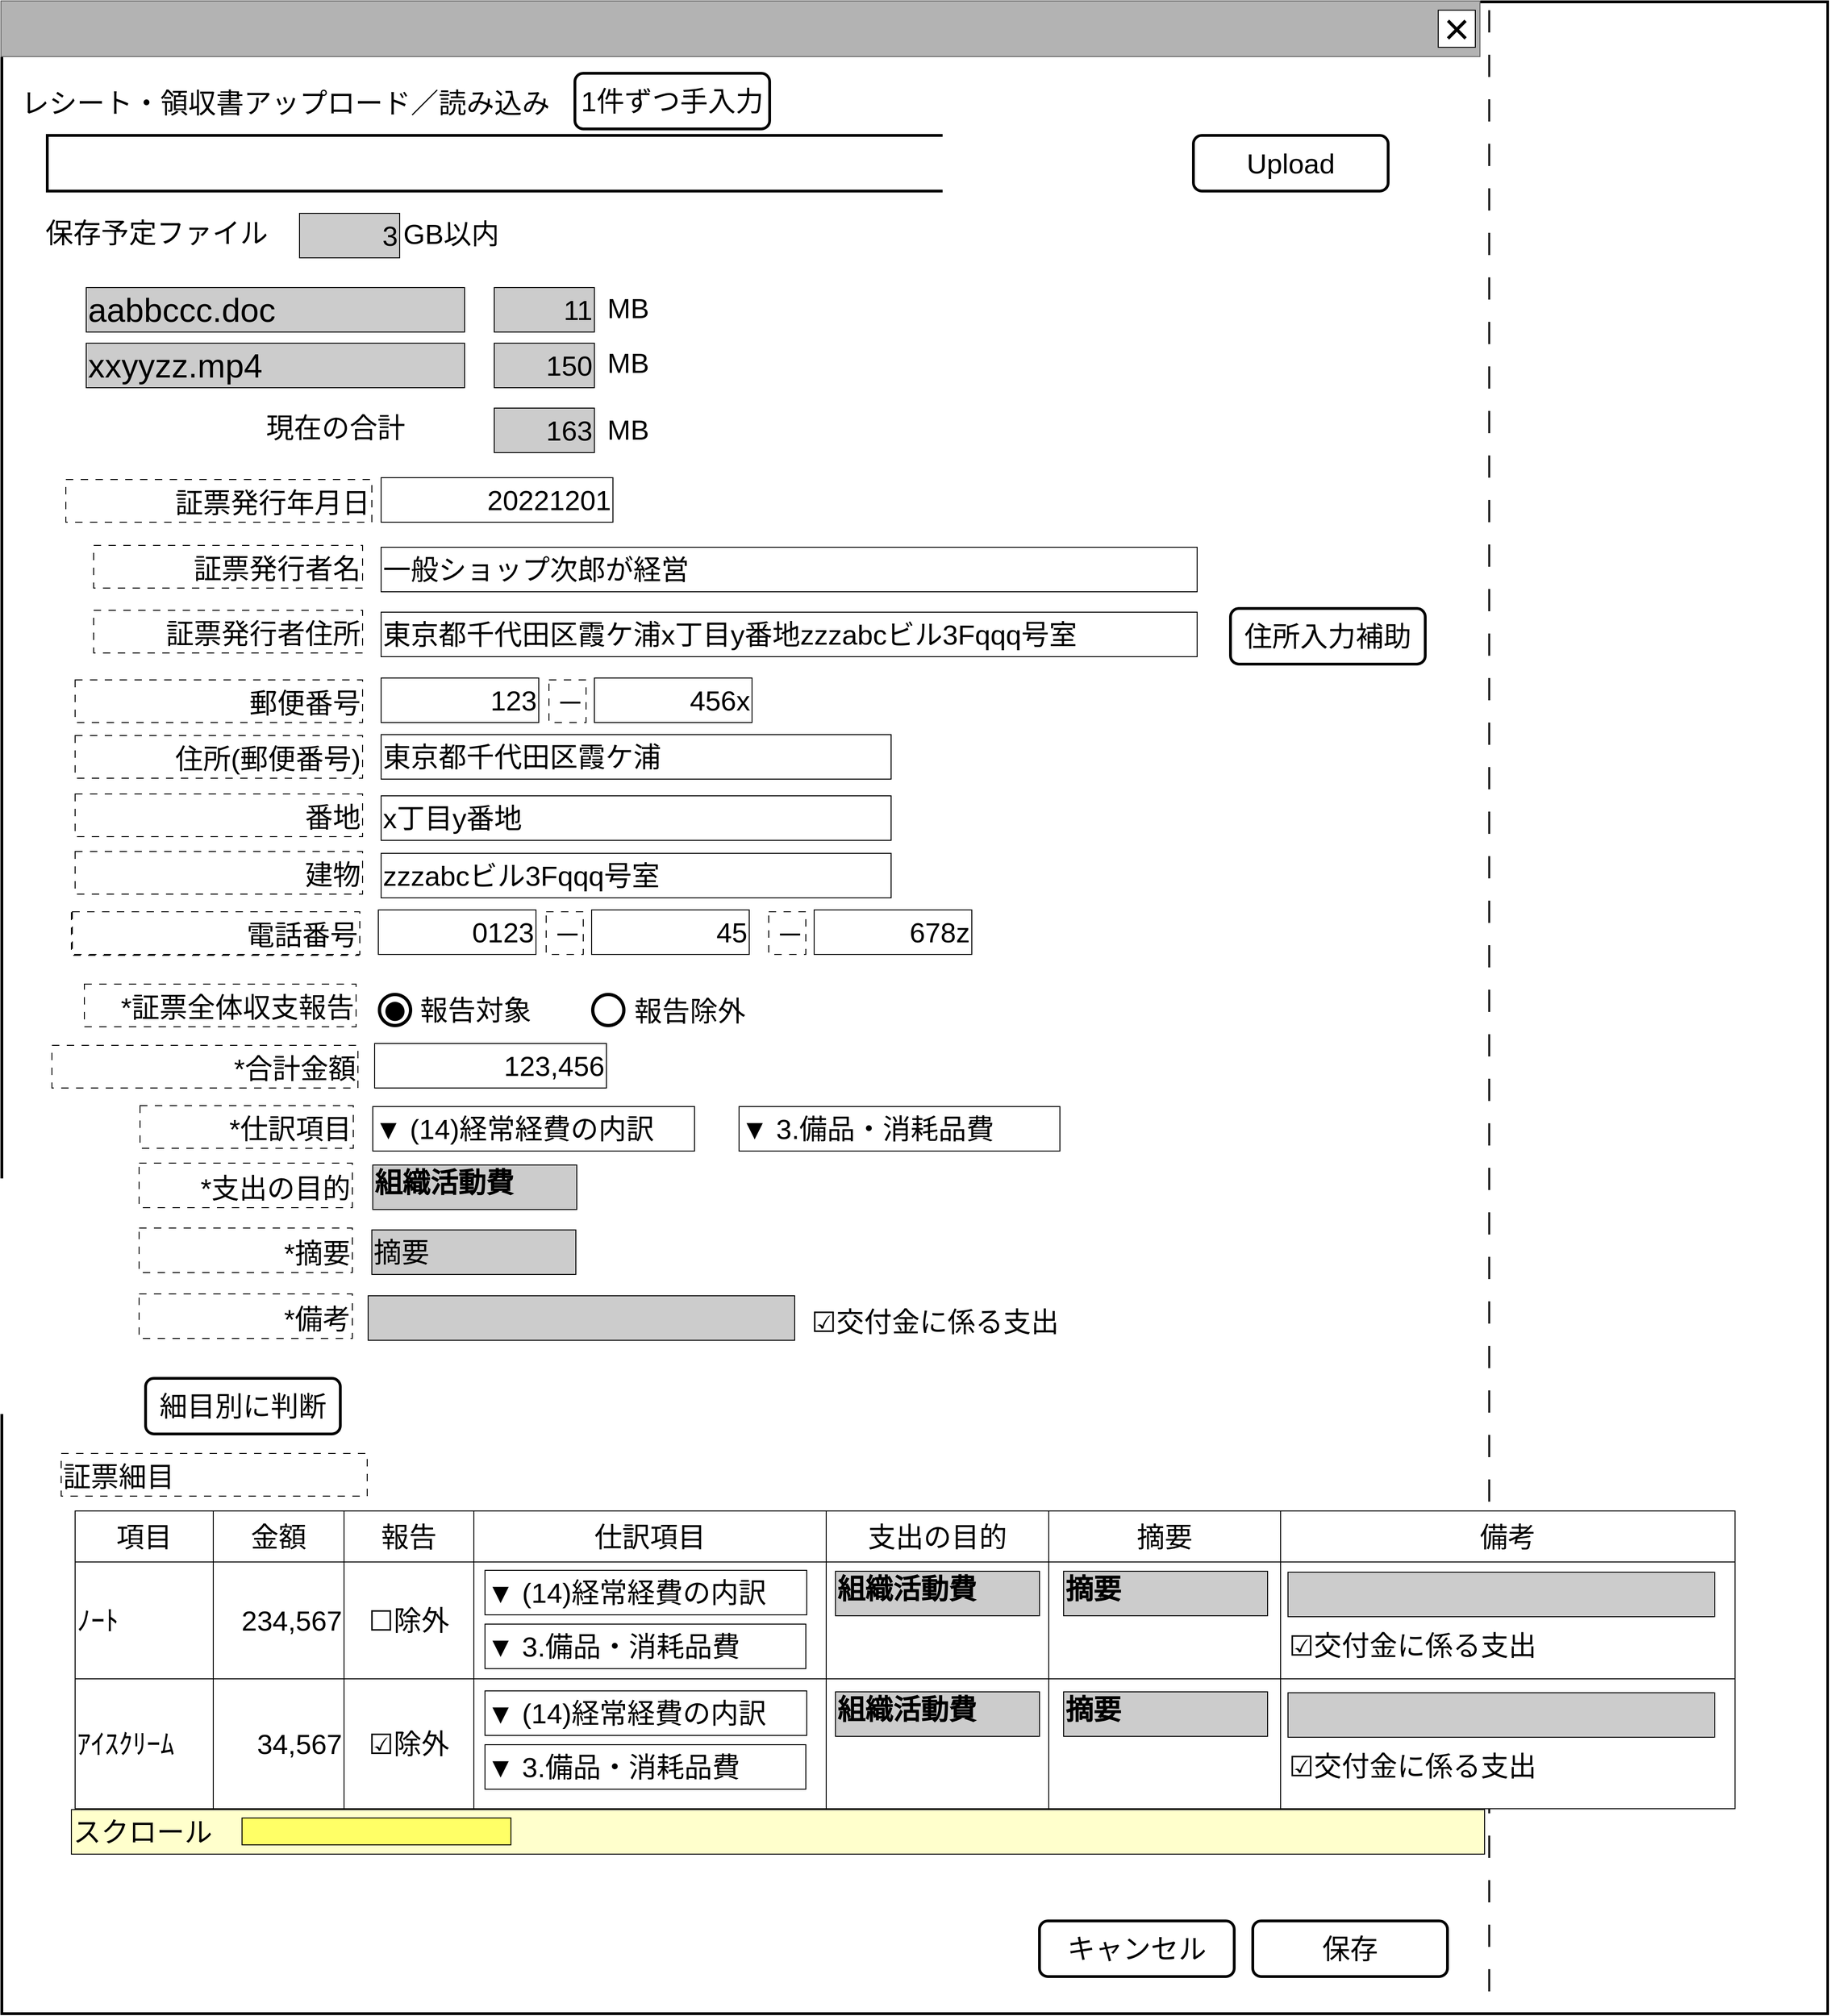 <mxfile version="22.1.16" type="device">
  <diagram name="ページ1" id="LE8fIzdrHe0wcv1LTvfw">
    <mxGraphModel dx="2123" dy="1255" grid="1" gridSize="10" guides="1" tooltips="1" connect="1" arrows="1" fold="1" page="1" pageScale="1" pageWidth="1600" pageHeight="1200" math="0" shadow="0">
      <root>
        <mxCell id="0" />
        <mxCell id="cFaB45KztUIKXS-_cTrr-4" value="背景" style="locked=1;" parent="0" visible="0" />
        <mxCell id="cFaB45KztUIKXS-_cTrr-5" value="" style="rounded=0;whiteSpace=wrap;html=1;strokeWidth=3;" parent="cFaB45KztUIKXS-_cTrr-4" vertex="1">
          <mxGeometry x="1" y="1" width="1595" height="1180" as="geometry" />
        </mxCell>
        <mxCell id="cFaB45KztUIKXS-_cTrr-6" value="" style="rounded=0;whiteSpace=wrap;html=1;fillColor=#B3B3B3;fontColor=#333333;strokeColor=#666666;" parent="cFaB45KztUIKXS-_cTrr-4" vertex="1">
          <mxGeometry width="1595" height="60" as="geometry" />
        </mxCell>
        <mxCell id="cFaB45KztUIKXS-_cTrr-7" value="&lt;font style=&quot;font-size: 48px;&quot;&gt;×&lt;/font&gt;" style="rounded=0;whiteSpace=wrap;html=1;" parent="cFaB45KztUIKXS-_cTrr-4" vertex="1">
          <mxGeometry x="1550" y="10" width="40" height="40" as="geometry" />
        </mxCell>
        <mxCell id="cFaB45KztUIKXS-_cTrr-8" value="" style="rounded=0;whiteSpace=wrap;html=1;" parent="cFaB45KztUIKXS-_cTrr-4" vertex="1">
          <mxGeometry x="830" y="670" width="120" height="60" as="geometry" />
        </mxCell>
        <mxCell id="cFaB45KztUIKXS-_cTrr-9" value="ウインドウ" style="locked=1;" parent="0" />
        <mxCell id="cFaB45KztUIKXS-_cTrr-10" value="" style="rounded=0;whiteSpace=wrap;html=1;strokeWidth=3;" parent="cFaB45KztUIKXS-_cTrr-9" vertex="1">
          <mxGeometry x="1" y="1" width="1969" height="2169" as="geometry" />
        </mxCell>
        <mxCell id="cFaB45KztUIKXS-_cTrr-11" value="" style="rounded=0;whiteSpace=wrap;html=1;fillColor=#B3B3B3;fontColor=#333333;strokeColor=#666666;" parent="cFaB45KztUIKXS-_cTrr-9" vertex="1">
          <mxGeometry width="1595" height="60" as="geometry" />
        </mxCell>
        <mxCell id="vKDBNKoQQVE-0nd1KgR7-112" value="" style="line;strokeWidth=2;direction=south;html=1;dashed=1;dashPattern=12 12;" vertex="1" parent="cFaB45KztUIKXS-_cTrr-9">
          <mxGeometry x="1600" y="10" width="10" height="2160" as="geometry" />
        </mxCell>
        <mxCell id="cFaB45KztUIKXS-_cTrr-12" value="&lt;font style=&quot;font-size: 48px;&quot;&gt;×&lt;/font&gt;" style="rounded=0;whiteSpace=wrap;html=1;" parent="cFaB45KztUIKXS-_cTrr-9" vertex="1">
          <mxGeometry x="1550" y="10" width="40" height="40" as="geometry" />
        </mxCell>
        <mxCell id="cFaB45KztUIKXS-_cTrr-14" value="名称未設定レイヤ" style="" parent="0" />
        <mxCell id="vKDBNKoQQVE-0nd1KgR7-4" value="&lt;span style=&quot;font-size: 30px;&quot;&gt;保存予定ファイル&lt;/span&gt;" style="text;html=1;strokeColor=none;fillColor=none;align=left;verticalAlign=middle;whiteSpace=wrap;rounded=0;" vertex="1" parent="cFaB45KztUIKXS-_cTrr-14">
          <mxGeometry x="46" y="230" width="250" height="40" as="geometry" />
        </mxCell>
        <mxCell id="vKDBNKoQQVE-0nd1KgR7-5" value="&lt;span style=&quot;font-size: 30px;&quot;&gt;3&lt;/span&gt;" style="rounded=0;whiteSpace=wrap;html=1;align=right;fillColor=#CCCCCC;" vertex="1" parent="cFaB45KztUIKXS-_cTrr-14">
          <mxGeometry x="322" y="229" width="108" height="48" as="geometry" />
        </mxCell>
        <mxCell id="vKDBNKoQQVE-0nd1KgR7-6" value="&lt;span style=&quot;font-size: 30px;&quot;&gt;GB以内&lt;/span&gt;" style="text;html=1;strokeColor=none;fillColor=none;align=left;verticalAlign=middle;whiteSpace=wrap;rounded=0;" vertex="1" parent="cFaB45KztUIKXS-_cTrr-14">
          <mxGeometry x="432" y="231" width="250" height="40" as="geometry" />
        </mxCell>
        <mxCell id="vKDBNKoQQVE-0nd1KgR7-7" value="&lt;font style=&quot;font-size: 36px;&quot;&gt;aabbccc.doc&lt;/font&gt;" style="rounded=0;whiteSpace=wrap;html=1;align=left;fillColor=#CCCCCC;" vertex="1" parent="cFaB45KztUIKXS-_cTrr-14">
          <mxGeometry x="92" y="309" width="408" height="48" as="geometry" />
        </mxCell>
        <mxCell id="vKDBNKoQQVE-0nd1KgR7-8" value="&lt;font style=&quot;font-size: 36px;&quot;&gt;xxyyzz.mp4&lt;/font&gt;" style="rounded=0;whiteSpace=wrap;html=1;align=left;fillColor=#CCCCCC;" vertex="1" parent="cFaB45KztUIKXS-_cTrr-14">
          <mxGeometry x="92" y="369" width="408" height="48" as="geometry" />
        </mxCell>
        <mxCell id="vKDBNKoQQVE-0nd1KgR7-9" value="&lt;span style=&quot;font-size: 30px;&quot;&gt;11&lt;/span&gt;" style="rounded=0;whiteSpace=wrap;html=1;align=right;fillColor=#CCCCCC;" vertex="1" parent="cFaB45KztUIKXS-_cTrr-14">
          <mxGeometry x="532" y="309" width="108" height="48" as="geometry" />
        </mxCell>
        <mxCell id="vKDBNKoQQVE-0nd1KgR7-10" value="&lt;span style=&quot;font-size: 30px;&quot;&gt;150&lt;/span&gt;" style="rounded=0;whiteSpace=wrap;html=1;align=right;fillColor=#CCCCCC;" vertex="1" parent="cFaB45KztUIKXS-_cTrr-14">
          <mxGeometry x="532" y="369" width="108" height="48" as="geometry" />
        </mxCell>
        <mxCell id="vKDBNKoQQVE-0nd1KgR7-11" value="&lt;span style=&quot;font-size: 30px;&quot;&gt;MB&lt;/span&gt;" style="text;html=1;strokeColor=none;fillColor=none;align=left;verticalAlign=middle;whiteSpace=wrap;rounded=0;" vertex="1" parent="cFaB45KztUIKXS-_cTrr-14">
          <mxGeometry x="652" y="311" width="88" height="40" as="geometry" />
        </mxCell>
        <mxCell id="vKDBNKoQQVE-0nd1KgR7-12" value="&lt;span style=&quot;font-size: 30px;&quot;&gt;MB&lt;/span&gt;" style="text;html=1;strokeColor=none;fillColor=none;align=left;verticalAlign=middle;whiteSpace=wrap;rounded=0;" vertex="1" parent="cFaB45KztUIKXS-_cTrr-14">
          <mxGeometry x="652" y="370" width="88" height="40" as="geometry" />
        </mxCell>
        <mxCell id="vKDBNKoQQVE-0nd1KgR7-13" value="&lt;span style=&quot;font-size: 30px;&quot;&gt;現在の合計&lt;/span&gt;" style="text;html=1;strokeColor=none;fillColor=none;align=left;verticalAlign=middle;whiteSpace=wrap;rounded=0;" vertex="1" parent="cFaB45KztUIKXS-_cTrr-14">
          <mxGeometry x="284" y="440" width="250" height="40" as="geometry" />
        </mxCell>
        <mxCell id="vKDBNKoQQVE-0nd1KgR7-14" value="&lt;span style=&quot;font-size: 30px;&quot;&gt;163&lt;/span&gt;" style="rounded=0;whiteSpace=wrap;html=1;align=right;fillColor=#CCCCCC;" vertex="1" parent="cFaB45KztUIKXS-_cTrr-14">
          <mxGeometry x="532" y="439" width="108" height="48" as="geometry" />
        </mxCell>
        <mxCell id="vKDBNKoQQVE-0nd1KgR7-15" value="&lt;span style=&quot;font-size: 30px;&quot;&gt;MB&lt;/span&gt;" style="text;html=1;strokeColor=none;fillColor=none;align=left;verticalAlign=middle;whiteSpace=wrap;rounded=0;" vertex="1" parent="cFaB45KztUIKXS-_cTrr-14">
          <mxGeometry x="652" y="442" width="88" height="40" as="geometry" />
        </mxCell>
        <mxCell id="vKDBNKoQQVE-0nd1KgR7-16" value="&lt;span style=&quot;font-size: 30px;&quot;&gt;Upload&lt;/span&gt;" style="rounded=1;whiteSpace=wrap;html=1;fillColor=#FFFFFF;strokeWidth=3;" vertex="1" parent="cFaB45KztUIKXS-_cTrr-14">
          <mxGeometry x="1286" y="145" width="210" height="60" as="geometry" />
        </mxCell>
        <mxCell id="vKDBNKoQQVE-0nd1KgR7-17" value="&lt;span style=&quot;font-size: 30px;&quot;&gt;レシート・領収書アップロード／読み込み&lt;/span&gt;" style="text;html=1;strokeColor=none;fillColor=none;align=left;verticalAlign=middle;whiteSpace=wrap;rounded=0;" vertex="1" parent="cFaB45KztUIKXS-_cTrr-14">
          <mxGeometry x="20" y="90" width="600" height="40" as="geometry" />
        </mxCell>
        <mxCell id="vKDBNKoQQVE-0nd1KgR7-18" value="" style="rounded=0;whiteSpace=wrap;html=1;strokeWidth=3;" vertex="1" parent="cFaB45KztUIKXS-_cTrr-14">
          <mxGeometry x="50" y="145" width="1203" height="60" as="geometry" />
        </mxCell>
        <mxCell id="vKDBNKoQQVE-0nd1KgR7-20" value="&lt;span style=&quot;font-size: 30px;&quot;&gt;保存&lt;/span&gt;" style="rounded=1;whiteSpace=wrap;html=1;strokeWidth=3;" vertex="1" parent="cFaB45KztUIKXS-_cTrr-14">
          <mxGeometry x="1350" y="2070" width="210" height="60" as="geometry" />
        </mxCell>
        <mxCell id="vKDBNKoQQVE-0nd1KgR7-21" value="&lt;span style=&quot;font-size: 30px;&quot;&gt;キャンセル&lt;/span&gt;" style="rounded=1;whiteSpace=wrap;html=1;strokeWidth=3;" vertex="1" parent="cFaB45KztUIKXS-_cTrr-14">
          <mxGeometry x="1120" y="2070" width="210" height="60" as="geometry" />
        </mxCell>
        <mxCell id="vKDBNKoQQVE-0nd1KgR7-22" value="&lt;span style=&quot;font-size: 30px;&quot;&gt;証票発行者住所&lt;/span&gt;" style="rounded=0;whiteSpace=wrap;html=1;align=right;dashed=1;dashPattern=8 8;verticalAlign=bottom;" vertex="1" parent="cFaB45KztUIKXS-_cTrr-14">
          <mxGeometry x="76" y="983" width="310" height="46" as="geometry" />
        </mxCell>
        <mxCell id="vKDBNKoQQVE-0nd1KgR7-23" value="&lt;span style=&quot;font-size: 30px;&quot;&gt;123&lt;br&gt;&lt;/span&gt;" style="rounded=0;whiteSpace=wrap;html=1;align=right;" vertex="1" parent="cFaB45KztUIKXS-_cTrr-14">
          <mxGeometry x="410" y="730" width="170" height="48" as="geometry" />
        </mxCell>
        <mxCell id="vKDBNKoQQVE-0nd1KgR7-24" value="&lt;span style=&quot;font-size: 30px;&quot;&gt;郵便番号&lt;/span&gt;" style="rounded=0;whiteSpace=wrap;html=1;align=right;dashed=1;dashPattern=8 8;verticalAlign=bottom;" vertex="1" parent="cFaB45KztUIKXS-_cTrr-14">
          <mxGeometry x="80" y="732" width="310" height="46" as="geometry" />
        </mxCell>
        <mxCell id="vKDBNKoQQVE-0nd1KgR7-25" value="&lt;span style=&quot;font-size: 30px;&quot;&gt;456x&lt;br&gt;&lt;/span&gt;" style="rounded=0;whiteSpace=wrap;html=1;align=right;" vertex="1" parent="cFaB45KztUIKXS-_cTrr-14">
          <mxGeometry x="640" y="730" width="170" height="48" as="geometry" />
        </mxCell>
        <mxCell id="vKDBNKoQQVE-0nd1KgR7-26" value="&lt;span style=&quot;font-size: 30px;&quot;&gt;住所(郵便番号)&lt;/span&gt;" style="rounded=0;whiteSpace=wrap;html=1;align=right;dashed=1;dashPattern=8 8;verticalAlign=bottom;" vertex="1" parent="cFaB45KztUIKXS-_cTrr-14">
          <mxGeometry x="80" y="792" width="310" height="46" as="geometry" />
        </mxCell>
        <mxCell id="vKDBNKoQQVE-0nd1KgR7-27" value="&lt;span style=&quot;font-size: 30px;&quot;&gt;番地&lt;/span&gt;" style="rounded=0;whiteSpace=wrap;html=1;align=right;dashed=1;dashPattern=8 8;verticalAlign=bottom;" vertex="1" parent="cFaB45KztUIKXS-_cTrr-14">
          <mxGeometry x="80" y="855" width="310" height="46" as="geometry" />
        </mxCell>
        <mxCell id="vKDBNKoQQVE-0nd1KgR7-28" value="&lt;span style=&quot;font-size: 30px;&quot;&gt;建物&lt;/span&gt;" style="rounded=0;whiteSpace=wrap;html=1;align=right;dashed=1;dashPattern=8 8;verticalAlign=bottom;" vertex="1" parent="cFaB45KztUIKXS-_cTrr-14">
          <mxGeometry x="80" y="917" width="310" height="46" as="geometry" />
        </mxCell>
        <mxCell id="vKDBNKoQQVE-0nd1KgR7-29" value="&lt;span style=&quot;font-size: 30px;&quot;&gt;東京都千代田区霞ケ浦&lt;/span&gt;" style="rounded=0;whiteSpace=wrap;html=1;align=left;" vertex="1" parent="cFaB45KztUIKXS-_cTrr-14">
          <mxGeometry x="410" y="791" width="550" height="48" as="geometry" />
        </mxCell>
        <mxCell id="vKDBNKoQQVE-0nd1KgR7-30" value="&lt;span style=&quot;font-size: 30px;&quot;&gt;x丁目y番地&lt;/span&gt;" style="rounded=0;whiteSpace=wrap;html=1;align=left;" vertex="1" parent="cFaB45KztUIKXS-_cTrr-14">
          <mxGeometry x="410" y="857" width="550" height="48" as="geometry" />
        </mxCell>
        <mxCell id="vKDBNKoQQVE-0nd1KgR7-31" value="&lt;span style=&quot;font-size: 30px;&quot;&gt;zzzabcビル3Fqqq号室&lt;/span&gt;" style="rounded=0;whiteSpace=wrap;html=1;align=left;" vertex="1" parent="cFaB45KztUIKXS-_cTrr-14">
          <mxGeometry x="410" y="919" width="550" height="48" as="geometry" />
        </mxCell>
        <mxCell id="vKDBNKoQQVE-0nd1KgR7-32" value="&lt;span style=&quot;font-size: 30px;&quot;&gt;－&lt;/span&gt;" style="rounded=0;whiteSpace=wrap;html=1;align=right;dashed=1;dashPattern=8 8;verticalAlign=bottom;" vertex="1" parent="cFaB45KztUIKXS-_cTrr-14">
          <mxGeometry x="591" y="732" width="40" height="46" as="geometry" />
        </mxCell>
        <mxCell id="vKDBNKoQQVE-0nd1KgR7-33" value="&lt;span style=&quot;font-size: 30px;&quot;&gt;証票発行年月日&lt;/span&gt;" style="rounded=0;whiteSpace=wrap;html=1;align=right;dashed=1;dashPattern=8 8;verticalAlign=bottom;" vertex="1" parent="cFaB45KztUIKXS-_cTrr-14">
          <mxGeometry x="70" y="516" width="330" height="46" as="geometry" />
        </mxCell>
        <mxCell id="vKDBNKoQQVE-0nd1KgR7-34" value="&lt;font style=&quot;font-size: 30px;&quot;&gt;20221201&lt;/font&gt;" style="rounded=0;whiteSpace=wrap;html=1;align=right;" vertex="1" parent="cFaB45KztUIKXS-_cTrr-14">
          <mxGeometry x="410" y="514" width="250" height="48" as="geometry" />
        </mxCell>
        <mxCell id="vKDBNKoQQVE-0nd1KgR7-37" value="&lt;span style=&quot;font-size: 30px;&quot;&gt;証票発行者名&lt;/span&gt;" style="rounded=0;whiteSpace=wrap;html=1;align=right;dashed=1;dashPattern=8 8;verticalAlign=bottom;" vertex="1" parent="cFaB45KztUIKXS-_cTrr-14">
          <mxGeometry x="100" y="587" width="290" height="46" as="geometry" />
        </mxCell>
        <mxCell id="vKDBNKoQQVE-0nd1KgR7-38" value="&lt;span style=&quot;font-size: 30px;&quot;&gt;一般ショップ次郎が経営&lt;/span&gt;" style="rounded=0;whiteSpace=wrap;html=1;align=left;" vertex="1" parent="cFaB45KztUIKXS-_cTrr-14">
          <mxGeometry x="410" y="589" width="880" height="48" as="geometry" />
        </mxCell>
        <mxCell id="vKDBNKoQQVE-0nd1KgR7-42" value="&lt;font style=&quot;font-size: 30px;&quot;&gt;0123&lt;/font&gt;" style="rounded=0;whiteSpace=wrap;html=1;align=right;" vertex="1" parent="cFaB45KztUIKXS-_cTrr-14">
          <mxGeometry x="407" y="980" width="170" height="48" as="geometry" />
        </mxCell>
        <mxCell id="vKDBNKoQQVE-0nd1KgR7-43" value="&lt;span style=&quot;font-size: 30px;&quot;&gt;電話番号&lt;/span&gt;" style="rounded=0;whiteSpace=wrap;html=1;align=right;dashed=1;dashPattern=8 8;verticalAlign=bottom;" vertex="1" parent="cFaB45KztUIKXS-_cTrr-14">
          <mxGeometry x="77" y="982" width="310" height="46" as="geometry" />
        </mxCell>
        <mxCell id="vKDBNKoQQVE-0nd1KgR7-44" value="&lt;span style=&quot;font-size: 30px;&quot;&gt;45&lt;br&gt;&lt;/span&gt;" style="rounded=0;whiteSpace=wrap;html=1;align=right;" vertex="1" parent="cFaB45KztUIKXS-_cTrr-14">
          <mxGeometry x="637" y="980" width="170" height="48" as="geometry" />
        </mxCell>
        <mxCell id="vKDBNKoQQVE-0nd1KgR7-45" value="&lt;span style=&quot;font-size: 30px;&quot;&gt;－&lt;/span&gt;" style="rounded=0;whiteSpace=wrap;html=1;align=right;dashed=1;dashPattern=8 8;verticalAlign=bottom;" vertex="1" parent="cFaB45KztUIKXS-_cTrr-14">
          <mxGeometry x="588" y="982" width="40" height="46" as="geometry" />
        </mxCell>
        <mxCell id="vKDBNKoQQVE-0nd1KgR7-46" value="&lt;span style=&quot;font-size: 30px;&quot;&gt;678z&lt;br&gt;&lt;/span&gt;" style="rounded=0;whiteSpace=wrap;html=1;align=right;" vertex="1" parent="cFaB45KztUIKXS-_cTrr-14">
          <mxGeometry x="877" y="980" width="170" height="48" as="geometry" />
        </mxCell>
        <mxCell id="vKDBNKoQQVE-0nd1KgR7-47" value="&lt;span style=&quot;font-size: 30px;&quot;&gt;－&lt;/span&gt;" style="rounded=0;whiteSpace=wrap;html=1;align=right;dashed=1;dashPattern=8 8;verticalAlign=bottom;" vertex="1" parent="cFaB45KztUIKXS-_cTrr-14">
          <mxGeometry x="828" y="982" width="40" height="46" as="geometry" />
        </mxCell>
        <mxCell id="vKDBNKoQQVE-0nd1KgR7-51" value="&lt;span style=&quot;font-size: 30px;&quot;&gt;証票発行者住所&lt;/span&gt;" style="rounded=0;whiteSpace=wrap;html=1;align=right;dashed=1;dashPattern=8 8;verticalAlign=bottom;" vertex="1" parent="cFaB45KztUIKXS-_cTrr-14">
          <mxGeometry x="100" y="657" width="290" height="46" as="geometry" />
        </mxCell>
        <mxCell id="vKDBNKoQQVE-0nd1KgR7-52" value="&lt;span style=&quot;font-size: 30px;&quot;&gt;東京都千代田区霞ケ浦x丁目y番地zzzabcビル3Fqqq号室&lt;/span&gt;" style="rounded=0;whiteSpace=wrap;html=1;align=left;" vertex="1" parent="cFaB45KztUIKXS-_cTrr-14">
          <mxGeometry x="410" y="659" width="880" height="48" as="geometry" />
        </mxCell>
        <mxCell id="vKDBNKoQQVE-0nd1KgR7-53" value="&lt;span style=&quot;font-size: 30px;&quot;&gt;住所入力補助&lt;/span&gt;" style="rounded=1;whiteSpace=wrap;html=1;fillColor=#FFFFFF;strokeWidth=3;" vertex="1" parent="cFaB45KztUIKXS-_cTrr-14">
          <mxGeometry x="1326" y="655" width="210" height="60" as="geometry" />
        </mxCell>
        <mxCell id="vKDBNKoQQVE-0nd1KgR7-54" value="&lt;div style=&quot;&quot;&gt;&lt;font style=&quot;font-size: 30px;&quot;&gt;*証票全体収支報告&lt;/font&gt;&lt;/div&gt;" style="rounded=0;whiteSpace=wrap;html=1;align=right;dashed=1;dashPattern=8 8;verticalAlign=bottom;" vertex="1" parent="cFaB45KztUIKXS-_cTrr-14">
          <mxGeometry x="90" y="1060" width="293" height="46" as="geometry" />
        </mxCell>
        <mxCell id="vKDBNKoQQVE-0nd1KgR7-55" value="&lt;font style=&quot;font-size: 84px;&quot;&gt;○&lt;/font&gt;" style="text;html=1;strokeColor=none;fillColor=none;align=center;verticalAlign=middle;whiteSpace=wrap;rounded=0;fontSize=60;" vertex="1" parent="cFaB45KztUIKXS-_cTrr-14">
          <mxGeometry x="395" y="1069" width="60" height="30" as="geometry" />
        </mxCell>
        <mxCell id="vKDBNKoQQVE-0nd1KgR7-56" value="&lt;font style=&quot;font-size: 48px;&quot;&gt;●&lt;/font&gt;" style="text;html=1;strokeColor=none;fillColor=none;align=center;verticalAlign=middle;whiteSpace=wrap;rounded=0;fontSize=48;" vertex="1" parent="cFaB45KztUIKXS-_cTrr-14">
          <mxGeometry x="395" y="1071" width="60" height="30" as="geometry" />
        </mxCell>
        <mxCell id="vKDBNKoQQVE-0nd1KgR7-57" value="&lt;font style=&quot;font-size: 30px;&quot;&gt;報告対象&lt;/font&gt;" style="text;html=1;strokeColor=none;fillColor=none;align=left;verticalAlign=middle;whiteSpace=wrap;rounded=0;" vertex="1" parent="cFaB45KztUIKXS-_cTrr-14">
          <mxGeometry x="450" y="1058" width="275" height="60" as="geometry" />
        </mxCell>
        <mxCell id="vKDBNKoQQVE-0nd1KgR7-58" value="&lt;font style=&quot;font-size: 84px;&quot;&gt;○&lt;/font&gt;" style="text;html=1;strokeColor=none;fillColor=none;align=center;verticalAlign=middle;whiteSpace=wrap;rounded=0;fontSize=60;" vertex="1" parent="cFaB45KztUIKXS-_cTrr-14">
          <mxGeometry x="625" y="1069" width="60" height="30" as="geometry" />
        </mxCell>
        <mxCell id="vKDBNKoQQVE-0nd1KgR7-59" value="&lt;font style=&quot;font-size: 30px;&quot;&gt;報告除外&lt;/font&gt;" style="text;html=1;strokeColor=none;fillColor=none;align=left;verticalAlign=middle;whiteSpace=wrap;rounded=0;" vertex="1" parent="cFaB45KztUIKXS-_cTrr-14">
          <mxGeometry x="681" y="1059" width="275" height="60" as="geometry" />
        </mxCell>
        <mxCell id="vKDBNKoQQVE-0nd1KgR7-60" value="&lt;span style=&quot;font-size: 30px;&quot;&gt;*合計金額&lt;/span&gt;" style="rounded=0;whiteSpace=wrap;html=1;align=right;dashed=1;dashPattern=8 8;verticalAlign=bottom;" vertex="1" parent="cFaB45KztUIKXS-_cTrr-14">
          <mxGeometry x="55" y="1126" width="330" height="46" as="geometry" />
        </mxCell>
        <mxCell id="vKDBNKoQQVE-0nd1KgR7-61" value="&lt;font style=&quot;font-size: 30px;&quot;&gt;123,456&lt;/font&gt;" style="rounded=0;whiteSpace=wrap;html=1;align=right;" vertex="1" parent="cFaB45KztUIKXS-_cTrr-14">
          <mxGeometry x="403" y="1124" width="250" height="48" as="geometry" />
        </mxCell>
        <mxCell id="vKDBNKoQQVE-0nd1KgR7-62" value="&lt;div style=&quot;&quot;&gt;&lt;div style=&quot;font-family: &amp;quot;MS GothIc&amp;quot;, Consolas, &amp;quot;Courier New&amp;quot;, monospace, Consolas, &amp;quot;Courier New&amp;quot;, monospace; line-height: 19px;&quot;&gt;&lt;font style=&quot;font-size: 30px; background-color: rgb(204, 204, 204);&quot;&gt;&lt;b&gt;組織活動費&lt;/b&gt;&lt;/font&gt;&lt;/div&gt;&lt;/div&gt;" style="rounded=0;whiteSpace=wrap;html=1;align=left;fillColor=#CCCCCC;" vertex="1" parent="cFaB45KztUIKXS-_cTrr-14">
          <mxGeometry x="401" y="1255" width="220" height="48" as="geometry" />
        </mxCell>
        <mxCell id="vKDBNKoQQVE-0nd1KgR7-63" value="&lt;div style=&quot;font-size: 30px;&quot;&gt;&lt;span style=&quot;background-color: initial;&quot;&gt;&lt;font style=&quot;font-size: 30px;&quot;&gt;*&lt;/font&gt;&lt;/span&gt;支出の目的&lt;/div&gt;" style="rounded=0;whiteSpace=wrap;html=1;align=right;dashed=1;dashPattern=8 8;verticalAlign=bottom;" vertex="1" parent="cFaB45KztUIKXS-_cTrr-14">
          <mxGeometry x="149" y="1253" width="230" height="48" as="geometry" />
        </mxCell>
        <mxCell id="vKDBNKoQQVE-0nd1KgR7-64" value="&lt;div style=&quot;&quot;&gt;&lt;span style=&quot;font-size: 30px;&quot;&gt;摘要&lt;/span&gt;&lt;/div&gt;" style="rounded=0;whiteSpace=wrap;html=1;align=left;fillColor=#CCCCCC;" vertex="1" parent="cFaB45KztUIKXS-_cTrr-14">
          <mxGeometry x="400" y="1325" width="220" height="48" as="geometry" />
        </mxCell>
        <mxCell id="vKDBNKoQQVE-0nd1KgR7-65" value="&lt;div style=&quot;&quot;&gt;&lt;span style=&quot;background-color: initial;&quot;&gt;&lt;font style=&quot;font-size: 30px;&quot;&gt;*摘要&lt;/font&gt;&lt;/span&gt;&lt;/div&gt;" style="rounded=0;whiteSpace=wrap;html=1;align=right;dashed=1;dashPattern=8 8;verticalAlign=bottom;" vertex="1" parent="cFaB45KztUIKXS-_cTrr-14">
          <mxGeometry x="149" y="1323" width="230" height="48" as="geometry" />
        </mxCell>
        <mxCell id="vKDBNKoQQVE-0nd1KgR7-66" value="&lt;font style=&quot;font-size: 30px;&quot;&gt;*仕訳項目&lt;/font&gt;" style="rounded=0;whiteSpace=wrap;html=1;align=right;dashed=1;dashPattern=8 8;verticalAlign=bottom;" vertex="1" parent="cFaB45KztUIKXS-_cTrr-14">
          <mxGeometry x="150" y="1191" width="230" height="46" as="geometry" />
        </mxCell>
        <mxCell id="vKDBNKoQQVE-0nd1KgR7-67" value="&lt;div style=&quot;&quot;&gt;&lt;font style=&quot;font-size: 30px;&quot;&gt;▼ (14)&lt;/font&gt;&lt;font style=&quot;font-size: 30px;&quot;&gt;経常経費の内訳&lt;/font&gt;&lt;/div&gt;" style="rounded=0;whiteSpace=wrap;html=1;align=left;" vertex="1" parent="cFaB45KztUIKXS-_cTrr-14">
          <mxGeometry x="401" y="1192" width="347" height="48" as="geometry" />
        </mxCell>
        <mxCell id="vKDBNKoQQVE-0nd1KgR7-68" value="&lt;div style=&quot;&quot;&gt;&lt;font style=&quot;font-size: 30px;&quot;&gt;▼ 3.備品・消耗品費&lt;/font&gt;&lt;/div&gt;" style="rounded=0;whiteSpace=wrap;html=1;align=left;" vertex="1" parent="cFaB45KztUIKXS-_cTrr-14">
          <mxGeometry x="796" y="1192" width="346" height="48" as="geometry" />
        </mxCell>
        <mxCell id="vKDBNKoQQVE-0nd1KgR7-69" value="&lt;div style=&quot;&quot;&gt;&lt;br&gt;&lt;/div&gt;" style="rounded=0;whiteSpace=wrap;html=1;align=left;verticalAlign=top;fillColor=#CCCCCC;" vertex="1" parent="cFaB45KztUIKXS-_cTrr-14">
          <mxGeometry x="396" y="1396" width="460" height="48" as="geometry" />
        </mxCell>
        <mxCell id="vKDBNKoQQVE-0nd1KgR7-70" value="&lt;font style=&quot;font-size: 30px;&quot;&gt;*備考&lt;/font&gt;" style="rounded=0;whiteSpace=wrap;html=1;align=right;dashed=1;dashPattern=8 8;verticalAlign=bottom;" vertex="1" parent="cFaB45KztUIKXS-_cTrr-14">
          <mxGeometry x="149" y="1394" width="230" height="48" as="geometry" />
        </mxCell>
        <mxCell id="vKDBNKoQQVE-0nd1KgR7-71" value="&lt;font style=&quot;font-size: 30px;&quot;&gt;☑交付金に係る支出&lt;/font&gt;" style="text;html=1;strokeColor=none;fillColor=none;align=left;verticalAlign=middle;whiteSpace=wrap;rounded=0;" vertex="1" parent="cFaB45KztUIKXS-_cTrr-14">
          <mxGeometry x="872" y="1394" width="320" height="60" as="geometry" />
        </mxCell>
        <mxCell id="vKDBNKoQQVE-0nd1KgR7-72" value="" style="childLayout=tableLayout;recursiveResize=0;shadow=0;fillColor=default;align=left;" vertex="1" parent="cFaB45KztUIKXS-_cTrr-14">
          <mxGeometry x="80" y="1628" width="1790" height="321" as="geometry" />
        </mxCell>
        <mxCell id="vKDBNKoQQVE-0nd1KgR7-73" value="" style="shape=tableRow;horizontal=0;startSize=0;swimlaneHead=0;swimlaneBody=0;top=0;left=0;bottom=0;right=0;dropTarget=0;collapsible=0;recursiveResize=0;expand=0;fontStyle=0;fillColor=none;strokeColor=inherit;" vertex="1" parent="vKDBNKoQQVE-0nd1KgR7-72">
          <mxGeometry width="1790" height="55" as="geometry" />
        </mxCell>
        <mxCell id="vKDBNKoQQVE-0nd1KgR7-74" value="&lt;font style=&quot;font-size: 30px;&quot;&gt;項目&lt;/font&gt;" style="connectable=0;recursiveResize=0;strokeColor=inherit;fillColor=none;align=center;whiteSpace=wrap;html=1;" vertex="1" parent="vKDBNKoQQVE-0nd1KgR7-73">
          <mxGeometry width="149" height="55" as="geometry">
            <mxRectangle width="149" height="55" as="alternateBounds" />
          </mxGeometry>
        </mxCell>
        <mxCell id="vKDBNKoQQVE-0nd1KgR7-75" value="&lt;font style=&quot;font-size: 30px;&quot;&gt;金額&lt;/font&gt;" style="connectable=0;recursiveResize=0;strokeColor=inherit;fillColor=none;align=center;whiteSpace=wrap;html=1;" vertex="1" parent="vKDBNKoQQVE-0nd1KgR7-73">
          <mxGeometry x="149" width="141" height="55" as="geometry">
            <mxRectangle width="141" height="55" as="alternateBounds" />
          </mxGeometry>
        </mxCell>
        <mxCell id="vKDBNKoQQVE-0nd1KgR7-76" value="&lt;span style=&quot;font-size: 30px;&quot;&gt;報告&lt;/span&gt;" style="connectable=0;recursiveResize=0;strokeColor=inherit;fillColor=none;align=center;whiteSpace=wrap;html=1;" vertex="1" parent="vKDBNKoQQVE-0nd1KgR7-73">
          <mxGeometry x="290" width="140" height="55" as="geometry">
            <mxRectangle width="140" height="55" as="alternateBounds" />
          </mxGeometry>
        </mxCell>
        <mxCell id="vKDBNKoQQVE-0nd1KgR7-87" value="&lt;font style=&quot;font-size: 30px;&quot;&gt;仕訳項目&lt;/font&gt;" style="connectable=0;recursiveResize=0;strokeColor=inherit;fillColor=none;align=center;whiteSpace=wrap;html=1;" vertex="1" parent="vKDBNKoQQVE-0nd1KgR7-73">
          <mxGeometry x="430" width="380" height="55" as="geometry">
            <mxRectangle width="380" height="55" as="alternateBounds" />
          </mxGeometry>
        </mxCell>
        <mxCell id="vKDBNKoQQVE-0nd1KgR7-90" value="&lt;font style=&quot;font-size: 30px;&quot;&gt;支出の目的&lt;/font&gt;" style="connectable=0;recursiveResize=0;strokeColor=inherit;fillColor=none;align=center;whiteSpace=wrap;html=1;" vertex="1" parent="vKDBNKoQQVE-0nd1KgR7-73">
          <mxGeometry x="810" width="240" height="55" as="geometry">
            <mxRectangle width="240" height="55" as="alternateBounds" />
          </mxGeometry>
        </mxCell>
        <mxCell id="vKDBNKoQQVE-0nd1KgR7-93" value="&lt;font style=&quot;font-size: 30px;&quot;&gt;摘要&lt;/font&gt;" style="connectable=0;recursiveResize=0;strokeColor=inherit;fillColor=none;align=center;whiteSpace=wrap;html=1;" vertex="1" parent="vKDBNKoQQVE-0nd1KgR7-73">
          <mxGeometry x="1050" width="250" height="55" as="geometry">
            <mxRectangle width="250" height="55" as="alternateBounds" />
          </mxGeometry>
        </mxCell>
        <mxCell id="vKDBNKoQQVE-0nd1KgR7-96" value="&lt;font style=&quot;font-size: 30px;&quot;&gt;備考&lt;/font&gt;" style="connectable=0;recursiveResize=0;strokeColor=inherit;fillColor=none;align=center;whiteSpace=wrap;html=1;" vertex="1" parent="vKDBNKoQQVE-0nd1KgR7-73">
          <mxGeometry x="1300" width="490" height="55" as="geometry">
            <mxRectangle width="490" height="55" as="alternateBounds" />
          </mxGeometry>
        </mxCell>
        <mxCell id="vKDBNKoQQVE-0nd1KgR7-77" style="shape=tableRow;horizontal=0;startSize=0;swimlaneHead=0;swimlaneBody=0;top=0;left=0;bottom=0;right=0;dropTarget=0;collapsible=0;recursiveResize=0;expand=0;fontStyle=0;fillColor=none;strokeColor=inherit;" vertex="1" parent="vKDBNKoQQVE-0nd1KgR7-72">
          <mxGeometry y="55" width="1790" height="126" as="geometry" />
        </mxCell>
        <mxCell id="vKDBNKoQQVE-0nd1KgR7-78" value="&lt;font style=&quot;font-size: 30px;&quot;&gt;ﾉｰﾄ&lt;/font&gt;" style="connectable=0;recursiveResize=0;strokeColor=inherit;fillColor=none;align=left;whiteSpace=wrap;html=1;" vertex="1" parent="vKDBNKoQQVE-0nd1KgR7-77">
          <mxGeometry width="149" height="126" as="geometry">
            <mxRectangle width="149" height="126" as="alternateBounds" />
          </mxGeometry>
        </mxCell>
        <mxCell id="vKDBNKoQQVE-0nd1KgR7-79" value="&lt;font style=&quot;font-size: 30px;&quot;&gt;234,567&lt;/font&gt;" style="connectable=0;recursiveResize=0;strokeColor=inherit;fillColor=none;align=right;whiteSpace=wrap;html=1;" vertex="1" parent="vKDBNKoQQVE-0nd1KgR7-77">
          <mxGeometry x="149" width="141" height="126" as="geometry">
            <mxRectangle width="141" height="126" as="alternateBounds" />
          </mxGeometry>
        </mxCell>
        <mxCell id="vKDBNKoQQVE-0nd1KgR7-80" value="&lt;font style=&quot;font-size: 30px;&quot;&gt;☐除外&lt;/font&gt;" style="connectable=0;recursiveResize=0;strokeColor=inherit;fillColor=none;align=center;whiteSpace=wrap;html=1;" vertex="1" parent="vKDBNKoQQVE-0nd1KgR7-77">
          <mxGeometry x="290" width="140" height="126" as="geometry">
            <mxRectangle width="140" height="126" as="alternateBounds" />
          </mxGeometry>
        </mxCell>
        <mxCell id="vKDBNKoQQVE-0nd1KgR7-88" style="connectable=0;recursiveResize=0;strokeColor=inherit;fillColor=none;align=center;whiteSpace=wrap;html=1;" vertex="1" parent="vKDBNKoQQVE-0nd1KgR7-77">
          <mxGeometry x="430" width="380" height="126" as="geometry">
            <mxRectangle width="380" height="126" as="alternateBounds" />
          </mxGeometry>
        </mxCell>
        <mxCell id="vKDBNKoQQVE-0nd1KgR7-91" style="connectable=0;recursiveResize=0;strokeColor=inherit;fillColor=none;align=center;whiteSpace=wrap;html=1;" vertex="1" parent="vKDBNKoQQVE-0nd1KgR7-77">
          <mxGeometry x="810" width="240" height="126" as="geometry">
            <mxRectangle width="240" height="126" as="alternateBounds" />
          </mxGeometry>
        </mxCell>
        <mxCell id="vKDBNKoQQVE-0nd1KgR7-94" style="connectable=0;recursiveResize=0;strokeColor=inherit;fillColor=none;align=center;whiteSpace=wrap;html=1;" vertex="1" parent="vKDBNKoQQVE-0nd1KgR7-77">
          <mxGeometry x="1050" width="250" height="126" as="geometry">
            <mxRectangle width="250" height="126" as="alternateBounds" />
          </mxGeometry>
        </mxCell>
        <mxCell id="vKDBNKoQQVE-0nd1KgR7-97" style="connectable=0;recursiveResize=0;strokeColor=inherit;fillColor=none;align=center;whiteSpace=wrap;html=1;" vertex="1" parent="vKDBNKoQQVE-0nd1KgR7-77">
          <mxGeometry x="1300" width="490" height="126" as="geometry">
            <mxRectangle width="490" height="126" as="alternateBounds" />
          </mxGeometry>
        </mxCell>
        <mxCell id="vKDBNKoQQVE-0nd1KgR7-81" style="shape=tableRow;horizontal=0;startSize=0;swimlaneHead=0;swimlaneBody=0;top=0;left=0;bottom=0;right=0;dropTarget=0;collapsible=0;recursiveResize=0;expand=0;fontStyle=0;fillColor=none;strokeColor=inherit;" vertex="1" parent="vKDBNKoQQVE-0nd1KgR7-72">
          <mxGeometry y="181" width="1790" height="140" as="geometry" />
        </mxCell>
        <mxCell id="vKDBNKoQQVE-0nd1KgR7-82" value="&lt;font style=&quot;font-size: 30px;&quot;&gt;ｱｲｽｸﾘｰﾑ&lt;/font&gt;" style="connectable=0;recursiveResize=0;strokeColor=inherit;fillColor=none;align=left;whiteSpace=wrap;html=1;" vertex="1" parent="vKDBNKoQQVE-0nd1KgR7-81">
          <mxGeometry width="149" height="140" as="geometry">
            <mxRectangle width="149" height="140" as="alternateBounds" />
          </mxGeometry>
        </mxCell>
        <mxCell id="vKDBNKoQQVE-0nd1KgR7-83" value="&lt;font style=&quot;font-size: 30px;&quot;&gt;34,567&lt;/font&gt;" style="connectable=0;recursiveResize=0;strokeColor=inherit;fillColor=none;align=right;whiteSpace=wrap;html=1;" vertex="1" parent="vKDBNKoQQVE-0nd1KgR7-81">
          <mxGeometry x="149" width="141" height="140" as="geometry">
            <mxRectangle width="141" height="140" as="alternateBounds" />
          </mxGeometry>
        </mxCell>
        <mxCell id="vKDBNKoQQVE-0nd1KgR7-84" value="&lt;font style=&quot;font-size: 30px;&quot;&gt;☑除外&lt;/font&gt;" style="connectable=0;recursiveResize=0;strokeColor=inherit;fillColor=none;align=center;whiteSpace=wrap;html=1;" vertex="1" parent="vKDBNKoQQVE-0nd1KgR7-81">
          <mxGeometry x="290" width="140" height="140" as="geometry">
            <mxRectangle width="140" height="140" as="alternateBounds" />
          </mxGeometry>
        </mxCell>
        <mxCell id="vKDBNKoQQVE-0nd1KgR7-89" style="connectable=0;recursiveResize=0;strokeColor=inherit;fillColor=none;align=center;whiteSpace=wrap;html=1;" vertex="1" parent="vKDBNKoQQVE-0nd1KgR7-81">
          <mxGeometry x="430" width="380" height="140" as="geometry">
            <mxRectangle width="380" height="140" as="alternateBounds" />
          </mxGeometry>
        </mxCell>
        <mxCell id="vKDBNKoQQVE-0nd1KgR7-92" style="connectable=0;recursiveResize=0;strokeColor=inherit;fillColor=none;align=center;whiteSpace=wrap;html=1;" vertex="1" parent="vKDBNKoQQVE-0nd1KgR7-81">
          <mxGeometry x="810" width="240" height="140" as="geometry">
            <mxRectangle width="240" height="140" as="alternateBounds" />
          </mxGeometry>
        </mxCell>
        <mxCell id="vKDBNKoQQVE-0nd1KgR7-95" style="connectable=0;recursiveResize=0;strokeColor=inherit;fillColor=none;align=center;whiteSpace=wrap;html=1;" vertex="1" parent="vKDBNKoQQVE-0nd1KgR7-81">
          <mxGeometry x="1050" width="250" height="140" as="geometry">
            <mxRectangle width="250" height="140" as="alternateBounds" />
          </mxGeometry>
        </mxCell>
        <mxCell id="vKDBNKoQQVE-0nd1KgR7-98" style="connectable=0;recursiveResize=0;strokeColor=inherit;fillColor=none;align=center;whiteSpace=wrap;html=1;" vertex="1" parent="vKDBNKoQQVE-0nd1KgR7-81">
          <mxGeometry x="1300" width="490" height="140" as="geometry">
            <mxRectangle width="490" height="140" as="alternateBounds" />
          </mxGeometry>
        </mxCell>
        <mxCell id="vKDBNKoQQVE-0nd1KgR7-85" value="&lt;span style=&quot;font-size: 30px;&quot;&gt;細目別に判断&lt;/span&gt;" style="rounded=1;whiteSpace=wrap;html=1;fillColor=#FFFFFF;strokeWidth=3;" vertex="1" parent="cFaB45KztUIKXS-_cTrr-14">
          <mxGeometry x="156" y="1485" width="210" height="60" as="geometry" />
        </mxCell>
        <mxCell id="vKDBNKoQQVE-0nd1KgR7-86" value="&lt;span style=&quot;font-size: 30px;&quot;&gt;1件ずつ手入力&lt;/span&gt;" style="rounded=1;whiteSpace=wrap;html=1;fillColor=#FFFFFF;strokeWidth=3;" vertex="1" parent="cFaB45KztUIKXS-_cTrr-14">
          <mxGeometry x="619" y="78" width="210" height="60" as="geometry" />
        </mxCell>
        <mxCell id="vKDBNKoQQVE-0nd1KgR7-99" value="&lt;div style=&quot;&quot;&gt;&lt;div style=&quot;font-family: &amp;quot;MS GothIc&amp;quot;, Consolas, &amp;quot;Courier New&amp;quot;, monospace, Consolas, &amp;quot;Courier New&amp;quot;, monospace; line-height: 19px;&quot;&gt;&lt;font style=&quot;font-size: 30px; background-color: rgb(204, 204, 204);&quot;&gt;&lt;b&gt;摘要&lt;/b&gt;&lt;/font&gt;&lt;/div&gt;&lt;/div&gt;" style="rounded=0;whiteSpace=wrap;html=1;align=left;fillColor=#CCCCCC;" vertex="1" parent="cFaB45KztUIKXS-_cTrr-14">
          <mxGeometry x="1146" y="1693" width="220" height="48" as="geometry" />
        </mxCell>
        <mxCell id="vKDBNKoQQVE-0nd1KgR7-100" value="&lt;div style=&quot;&quot;&gt;&lt;div style=&quot;font-family: &amp;quot;MS GothIc&amp;quot;, Consolas, &amp;quot;Courier New&amp;quot;, monospace, Consolas, &amp;quot;Courier New&amp;quot;, monospace; line-height: 19px;&quot;&gt;&lt;font style=&quot;font-size: 30px; background-color: rgb(204, 204, 204);&quot;&gt;&lt;b&gt;組織活動費&lt;/b&gt;&lt;/font&gt;&lt;/div&gt;&lt;/div&gt;" style="rounded=0;whiteSpace=wrap;html=1;align=left;fillColor=#CCCCCC;" vertex="1" parent="cFaB45KztUIKXS-_cTrr-14">
          <mxGeometry x="900" y="1693" width="220" height="48" as="geometry" />
        </mxCell>
        <mxCell id="vKDBNKoQQVE-0nd1KgR7-101" value="&lt;div style=&quot;&quot;&gt;&lt;font style=&quot;font-size: 30px;&quot;&gt;▼ (14)&lt;/font&gt;&lt;font style=&quot;font-size: 30px;&quot;&gt;経常経費の内訳&lt;/font&gt;&lt;/div&gt;" style="rounded=0;whiteSpace=wrap;html=1;align=left;" vertex="1" parent="cFaB45KztUIKXS-_cTrr-14">
          <mxGeometry x="522" y="1692" width="347" height="48" as="geometry" />
        </mxCell>
        <mxCell id="vKDBNKoQQVE-0nd1KgR7-102" value="&lt;div style=&quot;&quot;&gt;&lt;font style=&quot;font-size: 30px;&quot;&gt;▼ 3.備品・消耗品費&lt;/font&gt;&lt;/div&gt;" style="rounded=0;whiteSpace=wrap;html=1;align=left;" vertex="1" parent="cFaB45KztUIKXS-_cTrr-14">
          <mxGeometry x="522" y="1750" width="346" height="48" as="geometry" />
        </mxCell>
        <mxCell id="vKDBNKoQQVE-0nd1KgR7-103" value="&lt;div style=&quot;&quot;&gt;&lt;br&gt;&lt;/div&gt;" style="rounded=0;whiteSpace=wrap;html=1;align=left;verticalAlign=top;fillColor=#CCCCCC;" vertex="1" parent="cFaB45KztUIKXS-_cTrr-14">
          <mxGeometry x="1388" y="1694" width="460" height="48" as="geometry" />
        </mxCell>
        <mxCell id="vKDBNKoQQVE-0nd1KgR7-104" value="&lt;font style=&quot;font-size: 30px;&quot;&gt;☑交付金に係る支出&lt;/font&gt;" style="text;html=1;strokeColor=none;fillColor=none;align=left;verticalAlign=middle;whiteSpace=wrap;rounded=0;" vertex="1" parent="cFaB45KztUIKXS-_cTrr-14">
          <mxGeometry x="1387" y="1743" width="320" height="60" as="geometry" />
        </mxCell>
        <mxCell id="vKDBNKoQQVE-0nd1KgR7-105" value="&lt;div style=&quot;&quot;&gt;&lt;div style=&quot;font-family: &amp;quot;MS GothIc&amp;quot;, Consolas, &amp;quot;Courier New&amp;quot;, monospace, Consolas, &amp;quot;Courier New&amp;quot;, monospace; line-height: 19px;&quot;&gt;&lt;font style=&quot;font-size: 30px; background-color: rgb(204, 204, 204);&quot;&gt;&lt;b&gt;摘要&lt;/b&gt;&lt;/font&gt;&lt;/div&gt;&lt;/div&gt;" style="rounded=0;whiteSpace=wrap;html=1;align=left;fillColor=#CCCCCC;" vertex="1" parent="cFaB45KztUIKXS-_cTrr-14">
          <mxGeometry x="1146" y="1823" width="220" height="48" as="geometry" />
        </mxCell>
        <mxCell id="vKDBNKoQQVE-0nd1KgR7-106" value="&lt;div style=&quot;&quot;&gt;&lt;div style=&quot;font-family: &amp;quot;MS GothIc&amp;quot;, Consolas, &amp;quot;Courier New&amp;quot;, monospace, Consolas, &amp;quot;Courier New&amp;quot;, monospace; line-height: 19px;&quot;&gt;&lt;font style=&quot;font-size: 30px; background-color: rgb(204, 204, 204);&quot;&gt;&lt;b&gt;組織活動費&lt;/b&gt;&lt;/font&gt;&lt;/div&gt;&lt;/div&gt;" style="rounded=0;whiteSpace=wrap;html=1;align=left;fillColor=#CCCCCC;" vertex="1" parent="cFaB45KztUIKXS-_cTrr-14">
          <mxGeometry x="900" y="1823" width="220" height="48" as="geometry" />
        </mxCell>
        <mxCell id="vKDBNKoQQVE-0nd1KgR7-107" value="&lt;div style=&quot;&quot;&gt;&lt;font style=&quot;font-size: 30px;&quot;&gt;▼ (14)&lt;/font&gt;&lt;font style=&quot;font-size: 30px;&quot;&gt;経常経費の内訳&lt;/font&gt;&lt;/div&gt;" style="rounded=0;whiteSpace=wrap;html=1;align=left;" vertex="1" parent="cFaB45KztUIKXS-_cTrr-14">
          <mxGeometry x="522" y="1822" width="347" height="48" as="geometry" />
        </mxCell>
        <mxCell id="vKDBNKoQQVE-0nd1KgR7-108" value="&lt;div style=&quot;&quot;&gt;&lt;font style=&quot;font-size: 30px;&quot;&gt;▼ 3.備品・消耗品費&lt;/font&gt;&lt;/div&gt;" style="rounded=0;whiteSpace=wrap;html=1;align=left;" vertex="1" parent="cFaB45KztUIKXS-_cTrr-14">
          <mxGeometry x="522" y="1880" width="346" height="48" as="geometry" />
        </mxCell>
        <mxCell id="vKDBNKoQQVE-0nd1KgR7-109" value="&lt;div style=&quot;&quot;&gt;&lt;br&gt;&lt;/div&gt;" style="rounded=0;whiteSpace=wrap;html=1;align=left;verticalAlign=top;fillColor=#CCCCCC;" vertex="1" parent="cFaB45KztUIKXS-_cTrr-14">
          <mxGeometry x="1388" y="1824" width="460" height="48" as="geometry" />
        </mxCell>
        <mxCell id="vKDBNKoQQVE-0nd1KgR7-110" value="&lt;font style=&quot;font-size: 30px;&quot;&gt;☑交付金に係る支出&lt;/font&gt;" style="text;html=1;strokeColor=none;fillColor=none;align=left;verticalAlign=middle;whiteSpace=wrap;rounded=0;" vertex="1" parent="cFaB45KztUIKXS-_cTrr-14">
          <mxGeometry x="1387" y="1873" width="320" height="60" as="geometry" />
        </mxCell>
        <mxCell id="vKDBNKoQQVE-0nd1KgR7-113" value="&lt;div style=&quot;&quot;&gt;&lt;font style=&quot;font-size: 30px;&quot;&gt;スクロール&lt;/font&gt;&lt;/div&gt;" style="rounded=0;whiteSpace=wrap;html=1;align=left;verticalAlign=top;fillColor=#FFFFCC;" vertex="1" parent="cFaB45KztUIKXS-_cTrr-14">
          <mxGeometry x="76" y="1950" width="1524" height="48" as="geometry" />
        </mxCell>
        <mxCell id="vKDBNKoQQVE-0nd1KgR7-114" value="&lt;div style=&quot;&quot;&gt;&lt;br&gt;&lt;/div&gt;" style="rounded=0;whiteSpace=wrap;html=1;align=left;verticalAlign=top;fillColor=#FFFF66;" vertex="1" parent="cFaB45KztUIKXS-_cTrr-14">
          <mxGeometry x="260" y="1959" width="290" height="29" as="geometry" />
        </mxCell>
        <mxCell id="vKDBNKoQQVE-0nd1KgR7-115" value="&lt;span style=&quot;font-size: 30px;&quot;&gt;証票細目&lt;/span&gt;" style="rounded=0;whiteSpace=wrap;html=1;align=left;dashed=1;dashPattern=8 8;verticalAlign=bottom;" vertex="1" parent="cFaB45KztUIKXS-_cTrr-14">
          <mxGeometry x="65" y="1566" width="330" height="46" as="geometry" />
        </mxCell>
      </root>
    </mxGraphModel>
  </diagram>
</mxfile>
